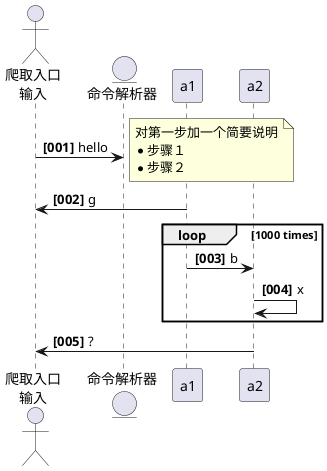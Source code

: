 @startuml
autonumber "<b>[000]"

actor "爬取入口\n输入" as a
entity "命令解析器" as run 


a -> run : hello
note right
对第一步加一个简要说明
* 步骤１
* 步骤２
end note

a1 -> a : g
loop 1000 times
a1 -> a2 : b 
a2 -> a2 : x 
end 
a2 -> a : ?


@enduml
